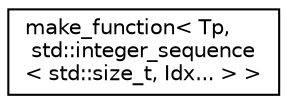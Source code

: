 digraph "Graphical Class Hierarchy"
{
  edge [fontname="Helvetica",fontsize="10",labelfontname="Helvetica",labelfontsize="10"];
  node [fontname="Helvetica",fontsize="10",shape=record];
  rankdir="LR";
  Node0 [label="make_function\< Tp,\l std::integer_sequence\l\< std::size_t, Idx... \> \>",height=0.2,width=0.4,color="black", fillcolor="white", style="filled",URL="$structmake__function_3_01_tp_00_01std_1_1integer__sequence_3_01std_1_1size__t_00_01_idx_8_8_8_01_4_01_4.html"];
}
